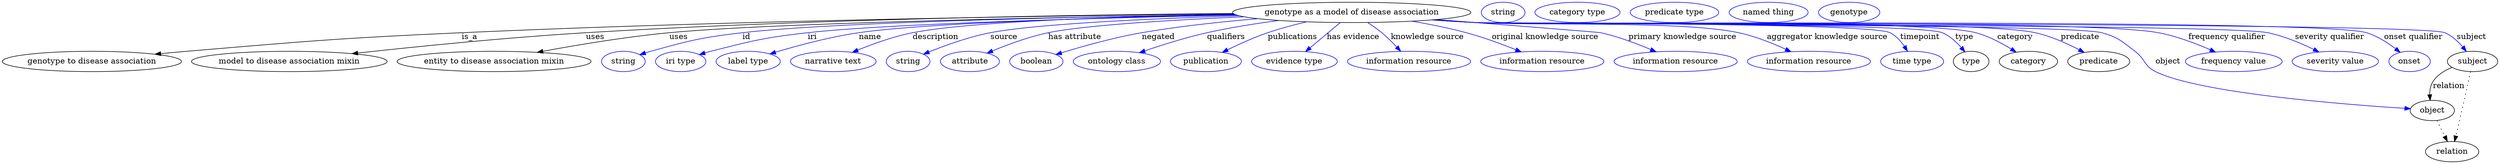 digraph {
	graph [bb="0,0,4395.1,283"];
	node [label="\N"];
	"genotype as a model of disease association"	[height=0.5,
		label="genotype as a model of disease association",
		pos="2375.9,265",
		width=5.8314];
	"genotype to disease association"	[height=0.5,
		pos="157.94,178",
		width=4.3871];
	"genotype as a model of disease association" -> "genotype to disease association"	[label=is_a,
		lp="823.94,221.5",
		pos="e,269.28,190.86 2168.1,262.37 1868.1,259.33 1296.2,250.97 809.94,229 594.1,219.25 540.22,214.28 324.94,196 310.17,194.75 294.68,\
193.32 279.33,191.84"];
	"model to disease association mixin"	[height=0.5,
		pos="505.94,178",
		width=4.7843];
	"genotype as a model of disease association" -> "model to disease association mixin"	[label=uses,
		lp="1044.4,221.5",
		pos="e,616.5,191.84 2167,263.07 1901.9,260.86 1430.6,253.48 1027.9,229 890.06,220.62 732.24,204.61 626.56,192.96"];
	"entity to disease association mixin"	[height=0.5,
		pos="866.94,178",
		width=4.7482];
	"genotype as a model of disease association" -> "entity to disease association mixin"	[label=uses,
		lp="1191.4,221.5",
		pos="e,942.84,194.19 2170.3,261.28 1879.3,256.87 1361.8,246.81 1174.9,229 1099.5,221.81 1014.5,207.53 952.89,196.07"];
	id	[color=blue,
		height=0.5,
		label=string,
		pos="1093.9,178",
		width=1.0652];
	"genotype as a model of disease association" -> id	[color=blue,
		label=id,
		lp="1310.9,221.5",
		pos="e,1122.9,190 2170.2,261.4 1907,257.36 1465.7,247.98 1303.9,229 1231,220.44 1212.7,215.65 1141.9,196 1138.8,195.14 1135.6,194.17 \
1132.4,193.16",
		style=solid];
	iri	[color=blue,
		height=0.5,
		label="iri type",
		pos="1194.9,178",
		width=1.2277];
	"genotype as a model of disease association" -> iri	[color=blue,
		label=iri,
		lp="1426.9,221.5",
		pos="e,1227.8,190.23 2173.3,260.26 1936.7,255.23 1559.6,245.05 1418.9,229 1342,220.23 1322.9,215.19 1247.9,196 1244.6,195.14 1241.1,194.18 \
1237.6,193.17",
		style=solid];
	name	[color=blue,
		height=0.5,
		label="label type",
		pos="1313.9,178",
		width=1.5707];
	"genotype as a model of disease association" -> name	[color=blue,
		label=name,
		lp="1528.9,221.5",
		pos="e,1352.3,191.4 2171.8,260.7 1956.5,256.34 1631.9,247.01 1508.9,229 1458,221.55 1401.2,206.14 1362.1,194.38",
		style=solid];
	description	[color=blue,
		height=0.5,
		label="narrative text",
		pos="1463.9,178",
		width=2.0943];
	"genotype as a model of disease association" -> description	[color=blue,
		label=description,
		lp="1643.4,221.5",
		pos="e,1497.4,194.26 2169.5,261.61 1978,258.13 1707.2,249.63 1602.9,229 1569.8,222.44 1533.9,209.38 1506.9,198.25",
		style=solid];
	source	[color=blue,
		height=0.5,
		label=string,
		pos="1595.9,178",
		width=1.0652];
	"genotype as a model of disease association" -> source	[color=blue,
		label=source,
		lp="1763.9,221.5",
		pos="e,1622.9,190.97 2177.9,258.98 2023,253.96 1820.8,244.68 1739.9,229 1702.3,221.7 1661.1,206.65 1632.5,194.95",
		style=solid];
	"has attribute"	[color=blue,
		height=0.5,
		label=attribute,
		pos="1703.9,178",
		width=1.4443];
	"genotype as a model of disease association" -> "has attribute"	[color=blue,
		label="has attribute",
		lp="1888.9,221.5",
		pos="e,1734.2,192.77 2186.6,257.21 2060.2,251.6 1905.8,242.37 1841.9,229 1807.8,221.86 1770.8,208.08 1743.7,196.8",
		style=solid];
	negated	[color=blue,
		height=0.5,
		label=boolean,
		pos="1820.9,178",
		width=1.2999];
	"genotype as a model of disease association" -> negated	[color=blue,
		label=negated,
		lp="2034.9,221.5",
		pos="e,1855.3,190.34 2210.8,253.86 2146.6,248.49 2072.5,240.53 2005.9,229 1957.1,220.54 1902.4,204.99 1865.3,193.47",
		style=solid];
	qualifiers	[color=blue,
		height=0.5,
		label="ontology class",
		pos="1961.9,178",
		width=2.1304];
	"genotype as a model of disease association" -> qualifiers	[color=blue,
		label=qualifiers,
		lp="2154.4,221.5",
		pos="e,2001.6,193.53 2247.7,250.69 2207,245.31 2161.8,238.16 2120.9,229 2083.6,220.63 2042.4,207.57 2011.3,196.9",
		style=solid];
	publications	[color=blue,
		height=0.5,
		label=publication,
		pos="2118.9,178",
		width=1.7332];
	"genotype as a model of disease association" -> publications	[color=blue,
		label=publications,
		lp="2271.9,221.5",
		pos="e,2147.9,194.2 2296.8,248.32 2274.3,243.05 2249.9,236.55 2227.9,229 2203.7,220.66 2177.6,208.78 2156.9,198.69",
		style=solid];
	"has evidence"	[color=blue,
		height=0.5,
		label="evidence type",
		pos="2274.9,178",
		width=2.0943];
	"genotype as a model of disease association" -> "has evidence"	[color=blue,
		label="has evidence",
		lp="2378.4,221.5",
		pos="e,2294.7,195.6 2355.5,246.8 2340.2,233.96 2319.2,216.27 2302.5,202.19",
		style=solid];
	"knowledge source"	[color=blue,
		height=0.5,
		label="information resource",
		pos="2476.9,178",
		width=3.015];
	"genotype as a model of disease association" -> "knowledge source"	[color=blue,
		label="knowledge source",
		lp="2509.4,221.5",
		pos="e,2462.2,196.14 2404,247.13 2412.3,241.7 2421.2,235.42 2428.9,229 2438.1,221.33 2447.4,212.07 2455.4,203.61",
		style=solid];
	"original knowledge source"	[color=blue,
		height=0.5,
		label="information resource",
		pos="2711.9,178",
		width=3.015];
	"genotype as a model of disease association" -> "original knowledge source"	[color=blue,
		label="original knowledge source",
		lp="2716.9,221.5",
		pos="e,2674.7,195.02 2481.8,249.45 2513.1,244.14 2547.1,237.35 2577.9,229 2607.6,220.97 2639.9,209.03 2665.3,198.83",
		style=solid];
	"primary knowledge source"	[color=blue,
		height=0.5,
		label="information resource",
		pos="2946.9,178",
		width=3.015];
	"genotype as a model of disease association" -> "primary knowledge source"	[color=blue,
		label="primary knowledge source",
		lp="2958.9,221.5",
		pos="e,2912.5,195.14 2525.3,252.33 2651.2,242.47 2811.3,229.81 2814.9,229 2845.3,222.19 2877.9,209.86 2903.2,199.15",
		style=solid];
	"aggregator knowledge source"	[color=blue,
		height=0.5,
		label="information resource",
		pos="3181.9,178",
		width=3.015];
	"genotype as a model of disease association" -> "aggregator knowledge source"	[color=blue,
		label="aggregator knowledge source",
		lp="3214.4,221.5",
		pos="e,3150.3,195.32 2520.8,251.96 2545.5,250.14 2571,248.4 2594.9,247 2697.7,241.01 2957.3,250.57 3057.9,229 3086.7,222.85 3117.3,210.56 \
3140.9,199.7",
		style=solid];
	timepoint	[color=blue,
		height=0.5,
		label="time type",
		pos="3363.9,178",
		width=1.5346];
	"genotype as a model of disease association" -> timepoint	[color=blue,
		label=timepoint,
		lp="3377.9,221.5",
		pos="e,3355.6,196.22 2519,251.8 2544.3,249.96 2570.4,248.26 2594.9,247 2635.5,244.93 3288.7,247.25 3324.9,229 3335.4,223.75 3343.9,214.26 \
3350.2,204.95",
		style=solid];
	type	[height=0.5,
		pos="3467.9,178",
		width=0.86659];
	"genotype as a model of disease association" -> type	[color=blue,
		label=type,
		lp="3455.9,221.5",
		pos="e,3457,194.87 2518.7,251.77 2544.1,249.92 2570.3,248.23 2594.9,247 2640.6,244.73 3374.8,246.73 3416.9,229 3430.1,223.45 3441.7,212.77 \
3450.6,202.7",
		style=solid];
	category	[height=0.5,
		pos="3568.9,178",
		width=1.4263];
	"genotype as a model of disease association" -> category	[color=blue,
		label=category,
		lp="3545.4,221.5",
		pos="e,3547.3,194.51 2518.4,251.76 2543.9,249.91 2570.2,248.21 2594.9,247 2692.7,242.21 3381.2,253.87 3475.9,229 3498.3,223.13 3521.2,\
210.92 3538.6,200.04",
		style=solid];
	predicate	[height=0.5,
		pos="3692.9,178",
		width=1.5165];
	"genotype as a model of disease association" -> predicate	[color=blue,
		label=predicate,
		lp="3659.9,221.5",
		pos="e,3667.3,194.05 2518.1,251.73 2543.7,249.88 2570.1,248.19 2594.9,247 2704.4,241.76 3474,252.81 3580.9,229 3608.1,222.95 3636.7,210.05 \
3658.2,198.87",
		style=solid];
	object	[height=0.5,
		pos="4279.9,91",
		width=1.0832];
	"genotype as a model of disease association" -> object	[color=blue,
		label=object,
		lp="3814.9,178",
		pos="e,4241.2,94.237 2517.8,251.71 2543.5,249.86 2570,248.17 2594.9,247 2656.2,244.13 3638.8,244.94 3697.9,229 3726.9,221.18 3733,214.13 \
3756.9,196 3775,182.35 3772.7,170.09 3792.9,160 3869.3,121.97 4123.2,101.88 4230.9,94.891",
		style=solid];
	"frequency qualifier"	[color=blue,
		height=0.5,
		label="frequency value",
		pos="3930.9,178",
		width=2.3651];
	"genotype as a model of disease association" -> "frequency qualifier"	[color=blue,
		label="frequency qualifier",
		lp="3918.9,221.5",
		pos="e,3898.8,194.68 2517.5,251.71 2543.3,249.84 2569.9,248.16 2594.9,247 2728.5,240.82 3666.6,253.89 3797.9,229 3829.6,222.99 3863.7,\
210.07 3889.4,198.87",
		style=solid];
	"severity qualifier"	[color=blue,
		height=0.5,
		label="severity value",
		pos="4109.9,178",
		width=2.1123];
	"genotype as a model of disease association" -> "severity qualifier"	[color=blue,
		label="severity qualifier",
		lp="4099.9,221.5",
		pos="e,4081.1,194.82 2517.2,251.69 2543.1,249.82 2569.8,248.14 2594.9,247 2672.4,243.5 3915,244.81 3990.9,229 4019.3,223.1 4049.3,210.42 \
4072.1,199.3",
		style=solid];
	"onset qualifier"	[color=blue,
		height=0.5,
		label=onset,
		pos="4239.9,178",
		width=1.011];
	"genotype as a model of disease association" -> "onset qualifier"	[color=blue,
		label="onset qualifier",
		lp="4247.4,221.5",
		pos="e,4223.3,194.29 2517.2,251.66 2543.1,249.79 2569.8,248.12 2594.9,247 2682.1,243.12 4081.6,254.76 4164.9,229 4183.4,223.3 4201.5,\
211.48 4215.3,200.76",
		style=solid];
	subject	[height=0.5,
		pos="4350.9,178",
		width=1.2277];
	"genotype as a model of disease association" -> subject	[color=blue,
		label=subject,
		lp="4349.9,221.5",
		pos="e,4340.2,195.88 2516.9,251.66 2542.9,249.79 2569.7,248.11 2594.9,247 2642.3,244.91 4259.4,247.83 4302.9,229 4315.2,223.7 4325.8,\
213.61 4334,203.87",
		style=solid];
	association_type	[color=blue,
		height=0.5,
		label=string,
		pos="2641.9,265",
		width=1.0652];
	association_category	[color=blue,
		height=0.5,
		label="category type",
		pos="2772.9,265",
		width=2.0762];
	"genotype to disease association_predicate"	[color=blue,
		height=0.5,
		label="predicate type",
		pos="2943.9,265",
		width=2.1665];
	relation	[height=0.5,
		pos="4314.9,18",
		width=1.2999];
	object -> relation	[pos="e,4306.5,36.198 4288.2,73.174 4292.3,64.896 4297.3,54.723 4301.9,45.438",
		style=dotted];
	"genotype to disease association_object"	[color=blue,
		height=0.5,
		label="named thing",
		pos="3109.9,265",
		width=1.9318];
	subject -> object	[label=relation,
		lp="4308.9,134.5",
		pos="e,4276.1,109.01 4314.6,167.42 4301.7,162.12 4288.6,154.06 4280.9,142 4276.7,135.26 4275.3,126.93 4275.4,119.01"];
	subject -> relation	[pos="e,4319.1,36.005 4347.3,160.05 4342.8,139.44 4335,103.63 4327.9,73 4325.9,64.183 4323.6,54.574 4321.5,45.938",
		style=dotted];
	"genotype as a model of disease association_subject"	[color=blue,
		height=0.5,
		label=genotype,
		pos="3250.9,265",
		width=1.4985];
}
